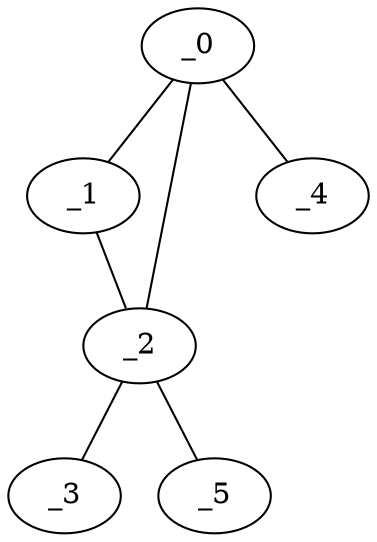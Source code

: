 graph FP1_0081 {
	_0	 [x="0.77794",
		y="2.80374"];
	_1	 [x="0.665394",
		y="0.770333"];
	_0 -- _1;
	_2	 [x="0.52",
		y="1.77"];
	_0 -- _2;
	_4	 [x="2.39035",
		y="3.1355"];
	_0 -- _4;
	_1 -- _2;
	_3	 [x="0.983393",
		y="1.3948"];
	_2 -- _3;
	_5	 [x="0.314385",
		y="2.26916"];
	_2 -- _5;
}
